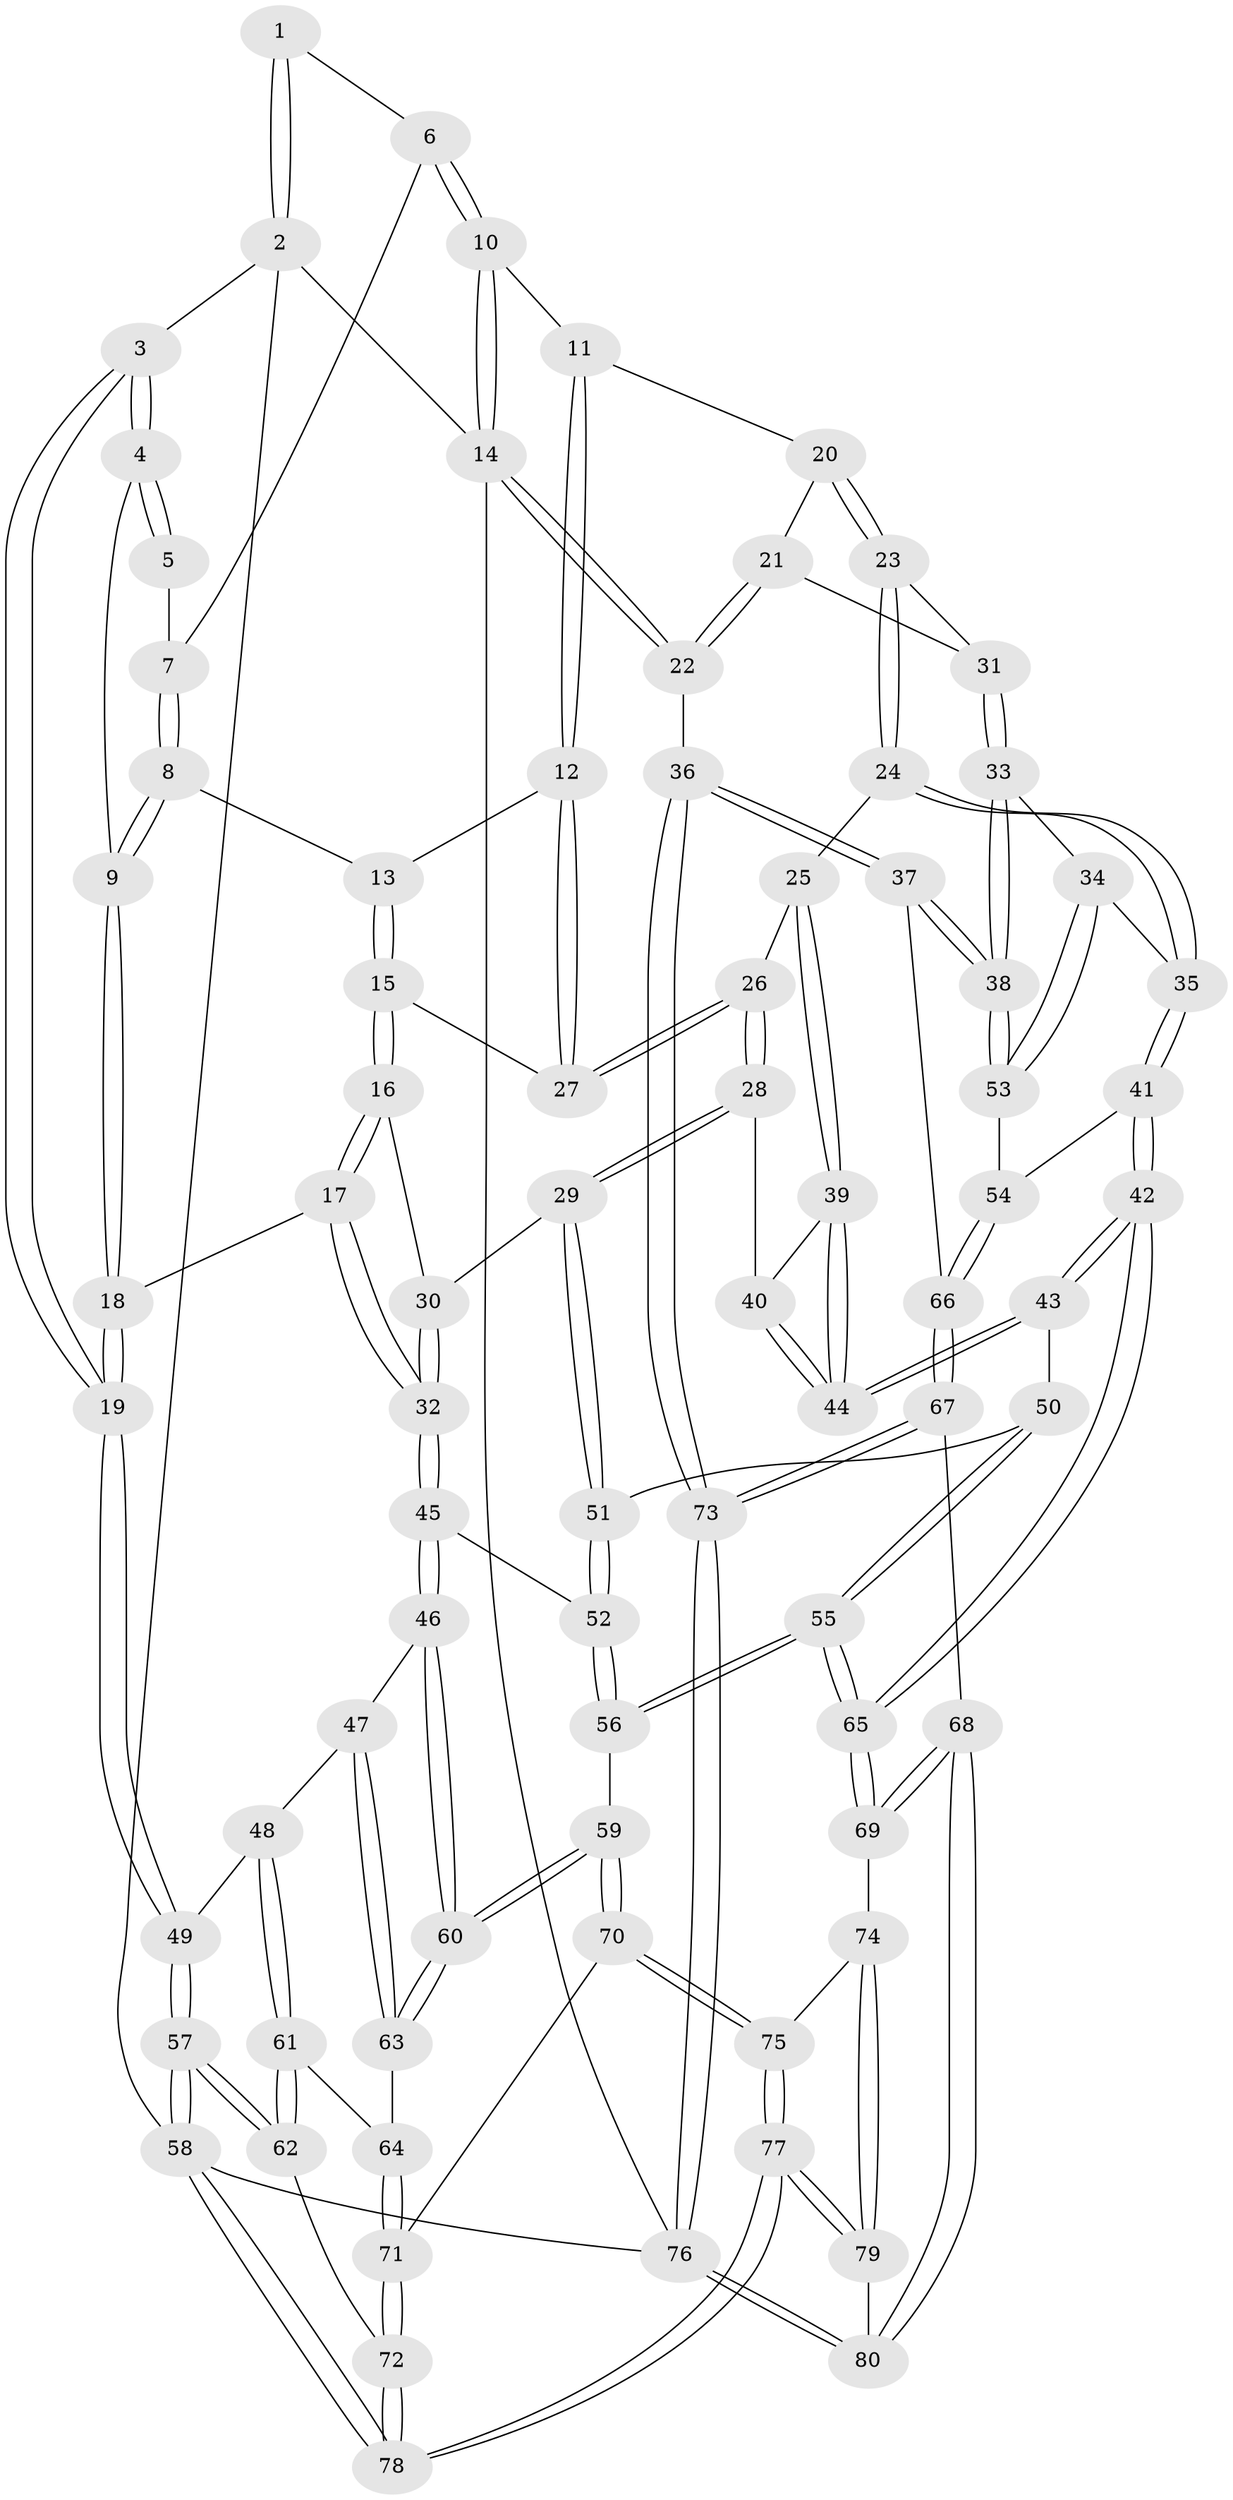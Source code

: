 // coarse degree distribution, {3: 0.1276595744680851, 5: 0.3404255319148936, 2: 0.0425531914893617, 6: 0.0851063829787234, 4: 0.40425531914893614}
// Generated by graph-tools (version 1.1) at 2025/42/03/06/25 10:42:35]
// undirected, 80 vertices, 197 edges
graph export_dot {
graph [start="1"]
  node [color=gray90,style=filled];
  1 [pos="+0.28199258917822095+0"];
  2 [pos="+0+0"];
  3 [pos="+0+0"];
  4 [pos="+0.20676517232370423+0.11703114574246844"];
  5 [pos="+0.2357412646532482+0.032799578459867376"];
  6 [pos="+0.5689970820121549+0"];
  7 [pos="+0.4513700534321757+0"];
  8 [pos="+0.38155712375602124+0.10108719301510256"];
  9 [pos="+0.22216034587439523+0.13435644007466244"];
  10 [pos="+0.6648649088373914+0"];
  11 [pos="+0.6923179297243883+0"];
  12 [pos="+0.5434393779697133+0.214330244691028"];
  13 [pos="+0.3931645524952876+0.15612671764710526"];
  14 [pos="+1+0"];
  15 [pos="+0.38998243334364047+0.2719963136783632"];
  16 [pos="+0.38308025386183464+0.281763442343196"];
  17 [pos="+0.21575869304102405+0.31750203153333284"];
  18 [pos="+0.20805891133047133+0.31039472428604725"];
  19 [pos="+0+0.29790469339533177"];
  20 [pos="+0.7450276342289766+0.06971763501690739"];
  21 [pos="+1+0.25135100518132825"];
  22 [pos="+1+0.23925167739705352"];
  23 [pos="+0.7217825640696799+0.3282284113755808"];
  24 [pos="+0.7140393153106739+0.33852791156391165"];
  25 [pos="+0.6837111692304758+0.3491363610750225"];
  26 [pos="+0.5637815122913377+0.31761130371298546"];
  27 [pos="+0.5322364528409971+0.25100529147974265"];
  28 [pos="+0.4810451822135945+0.40909568961333437"];
  29 [pos="+0.4710638693938014+0.41162177506758735"];
  30 [pos="+0.4388197259040196+0.3839107859925699"];
  31 [pos="+0.9273257944408553+0.35117503141934936"];
  32 [pos="+0.24198955129516886+0.45090558842303435"];
  33 [pos="+0.9056686964896012+0.4404425173721888"];
  34 [pos="+0.9003636654539328+0.44583247858941105"];
  35 [pos="+0.7800722037785974+0.489502257699604"];
  36 [pos="+1+0.6194071535172909"];
  37 [pos="+1+0.6148600519334331"];
  38 [pos="+1+0.6049792189367242"];
  39 [pos="+0.6691692248143163+0.37363301790836473"];
  40 [pos="+0.525576364041658+0.43319948917196144"];
  41 [pos="+0.7451177161505285+0.6070018958528836"];
  42 [pos="+0.6563485437994501+0.638367903712168"];
  43 [pos="+0.6243120273537839+0.5955850388166238"];
  44 [pos="+0.6111714778044296+0.5033784448402695"];
  45 [pos="+0.24117270538058594+0.495967380585697"];
  46 [pos="+0.18174583962749832+0.5515697511927412"];
  47 [pos="+0.1645106296808536+0.5618278437674323"];
  48 [pos="+0.13835809304997254+0.5625850554946649"];
  49 [pos="+0+0.3557067480698723"];
  50 [pos="+0.46744367416223553+0.5464245521498017"];
  51 [pos="+0.4319364760780401+0.5131063948536312"];
  52 [pos="+0.3393704454970818+0.5350628235789849"];
  53 [pos="+0.9032681828107292+0.5980364290962904"];
  54 [pos="+0.8211967073779538+0.6326777732910226"];
  55 [pos="+0.4173984451748965+0.7543799659533976"];
  56 [pos="+0.38417701332269677+0.7448200650436638"];
  57 [pos="+0+0.7867709429050387"];
  58 [pos="+0+1"];
  59 [pos="+0.36565456221029347+0.7479559435307145"];
  60 [pos="+0.3605102632886168+0.7461954836936499"];
  61 [pos="+0+0.7248013582529508"];
  62 [pos="+0+0.771861174087584"];
  63 [pos="+0.19178756184118653+0.730408311190701"];
  64 [pos="+0.18198319174580774+0.7426440700975936"];
  65 [pos="+0.5727539622929463+0.8425777849416443"];
  66 [pos="+0.8756987853682625+0.7434371029500391"];
  67 [pos="+0.8784915909040396+0.8495621477738735"];
  68 [pos="+0.6193518489438802+0.9376386541345161"];
  69 [pos="+0.5809406597866129+0.8708790723391012"];
  70 [pos="+0.24492373309824272+0.8925062595746962"];
  71 [pos="+0.16056456031939184+0.875921805981879"];
  72 [pos="+0.13954020436923595+0.8859792845520447"];
  73 [pos="+1+1"];
  74 [pos="+0.3539769906072623+0.934456952515191"];
  75 [pos="+0.2624917835434383+0.9157935074243175"];
  76 [pos="+1+1"];
  77 [pos="+0.26105022184205745+1"];
  78 [pos="+0+1"];
  79 [pos="+0.29090276409595667+1"];
  80 [pos="+0.6223863986306022+1"];
  1 -- 2;
  1 -- 2;
  1 -- 6;
  2 -- 3;
  2 -- 14;
  2 -- 58;
  3 -- 4;
  3 -- 4;
  3 -- 19;
  3 -- 19;
  4 -- 5;
  4 -- 5;
  4 -- 9;
  5 -- 7;
  6 -- 7;
  6 -- 10;
  6 -- 10;
  7 -- 8;
  7 -- 8;
  8 -- 9;
  8 -- 9;
  8 -- 13;
  9 -- 18;
  9 -- 18;
  10 -- 11;
  10 -- 14;
  10 -- 14;
  11 -- 12;
  11 -- 12;
  11 -- 20;
  12 -- 13;
  12 -- 27;
  12 -- 27;
  13 -- 15;
  13 -- 15;
  14 -- 22;
  14 -- 22;
  14 -- 76;
  15 -- 16;
  15 -- 16;
  15 -- 27;
  16 -- 17;
  16 -- 17;
  16 -- 30;
  17 -- 18;
  17 -- 32;
  17 -- 32;
  18 -- 19;
  18 -- 19;
  19 -- 49;
  19 -- 49;
  20 -- 21;
  20 -- 23;
  20 -- 23;
  21 -- 22;
  21 -- 22;
  21 -- 31;
  22 -- 36;
  23 -- 24;
  23 -- 24;
  23 -- 31;
  24 -- 25;
  24 -- 35;
  24 -- 35;
  25 -- 26;
  25 -- 39;
  25 -- 39;
  26 -- 27;
  26 -- 27;
  26 -- 28;
  26 -- 28;
  28 -- 29;
  28 -- 29;
  28 -- 40;
  29 -- 30;
  29 -- 51;
  29 -- 51;
  30 -- 32;
  30 -- 32;
  31 -- 33;
  31 -- 33;
  32 -- 45;
  32 -- 45;
  33 -- 34;
  33 -- 38;
  33 -- 38;
  34 -- 35;
  34 -- 53;
  34 -- 53;
  35 -- 41;
  35 -- 41;
  36 -- 37;
  36 -- 37;
  36 -- 73;
  36 -- 73;
  37 -- 38;
  37 -- 38;
  37 -- 66;
  38 -- 53;
  38 -- 53;
  39 -- 40;
  39 -- 44;
  39 -- 44;
  40 -- 44;
  40 -- 44;
  41 -- 42;
  41 -- 42;
  41 -- 54;
  42 -- 43;
  42 -- 43;
  42 -- 65;
  42 -- 65;
  43 -- 44;
  43 -- 44;
  43 -- 50;
  45 -- 46;
  45 -- 46;
  45 -- 52;
  46 -- 47;
  46 -- 60;
  46 -- 60;
  47 -- 48;
  47 -- 63;
  47 -- 63;
  48 -- 49;
  48 -- 61;
  48 -- 61;
  49 -- 57;
  49 -- 57;
  50 -- 51;
  50 -- 55;
  50 -- 55;
  51 -- 52;
  51 -- 52;
  52 -- 56;
  52 -- 56;
  53 -- 54;
  54 -- 66;
  54 -- 66;
  55 -- 56;
  55 -- 56;
  55 -- 65;
  55 -- 65;
  56 -- 59;
  57 -- 58;
  57 -- 58;
  57 -- 62;
  57 -- 62;
  58 -- 78;
  58 -- 78;
  58 -- 76;
  59 -- 60;
  59 -- 60;
  59 -- 70;
  59 -- 70;
  60 -- 63;
  60 -- 63;
  61 -- 62;
  61 -- 62;
  61 -- 64;
  62 -- 72;
  63 -- 64;
  64 -- 71;
  64 -- 71;
  65 -- 69;
  65 -- 69;
  66 -- 67;
  66 -- 67;
  67 -- 68;
  67 -- 73;
  67 -- 73;
  68 -- 69;
  68 -- 69;
  68 -- 80;
  68 -- 80;
  69 -- 74;
  70 -- 71;
  70 -- 75;
  70 -- 75;
  71 -- 72;
  71 -- 72;
  72 -- 78;
  72 -- 78;
  73 -- 76;
  73 -- 76;
  74 -- 75;
  74 -- 79;
  74 -- 79;
  75 -- 77;
  75 -- 77;
  76 -- 80;
  76 -- 80;
  77 -- 78;
  77 -- 78;
  77 -- 79;
  77 -- 79;
  79 -- 80;
}
